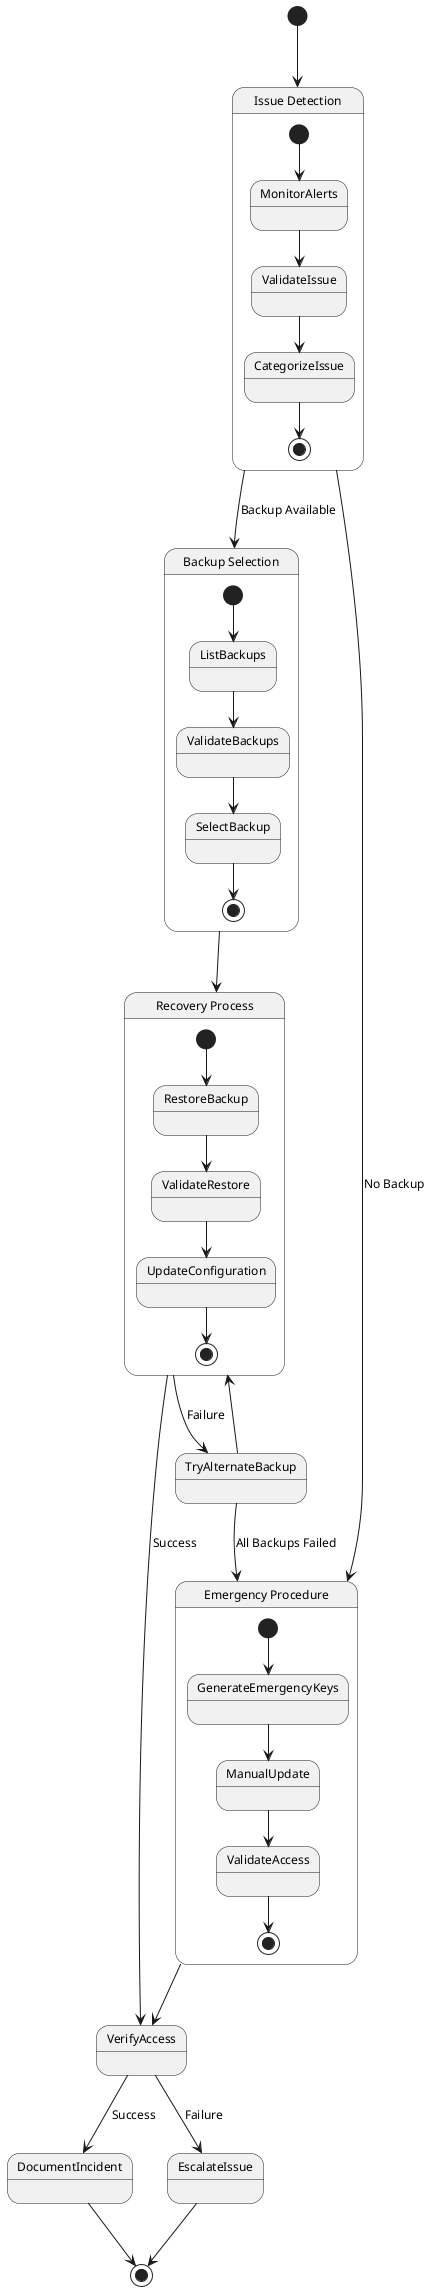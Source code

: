 @startuml emergency_recovery
skinparam monochrome true
skinparam shadowing false
skinparam defaultFontName Arial
skinparam defaultFontSize 12

state "Issue Detection" as detect {
    [*] --> MonitorAlerts
    MonitorAlerts --> ValidateIssue
    ValidateIssue --> CategorizeIssue
    CategorizeIssue --> [*]
}

state "Backup Selection" as select {
    [*] --> ListBackups
    ListBackups --> ValidateBackups
    ValidateBackups --> SelectBackup
    SelectBackup --> [*]
}

state "Recovery Process" as recover {
    [*] --> RestoreBackup
    RestoreBackup --> ValidateRestore
    ValidateRestore --> UpdateConfiguration
    UpdateConfiguration --> [*]
}

state "Emergency Procedure" as emergency {
    [*] --> GenerateEmergencyKeys
    GenerateEmergencyKeys --> ManualUpdate
    ManualUpdate --> ValidateAccess
    ValidateAccess --> [*]
}

[*] --> detect
detect --> select : Backup Available
detect --> emergency : No Backup
select --> recover
recover --> VerifyAccess : Success
recover --> TryAlternateBackup : Failure
TryAlternateBackup --> recover
TryAlternateBackup --> emergency : All Backups Failed
emergency --> VerifyAccess
VerifyAccess --> DocumentIncident : Success
VerifyAccess --> EscalateIssue : Failure
DocumentIncident --> [*]
EscalateIssue --> [*]

@enduml 